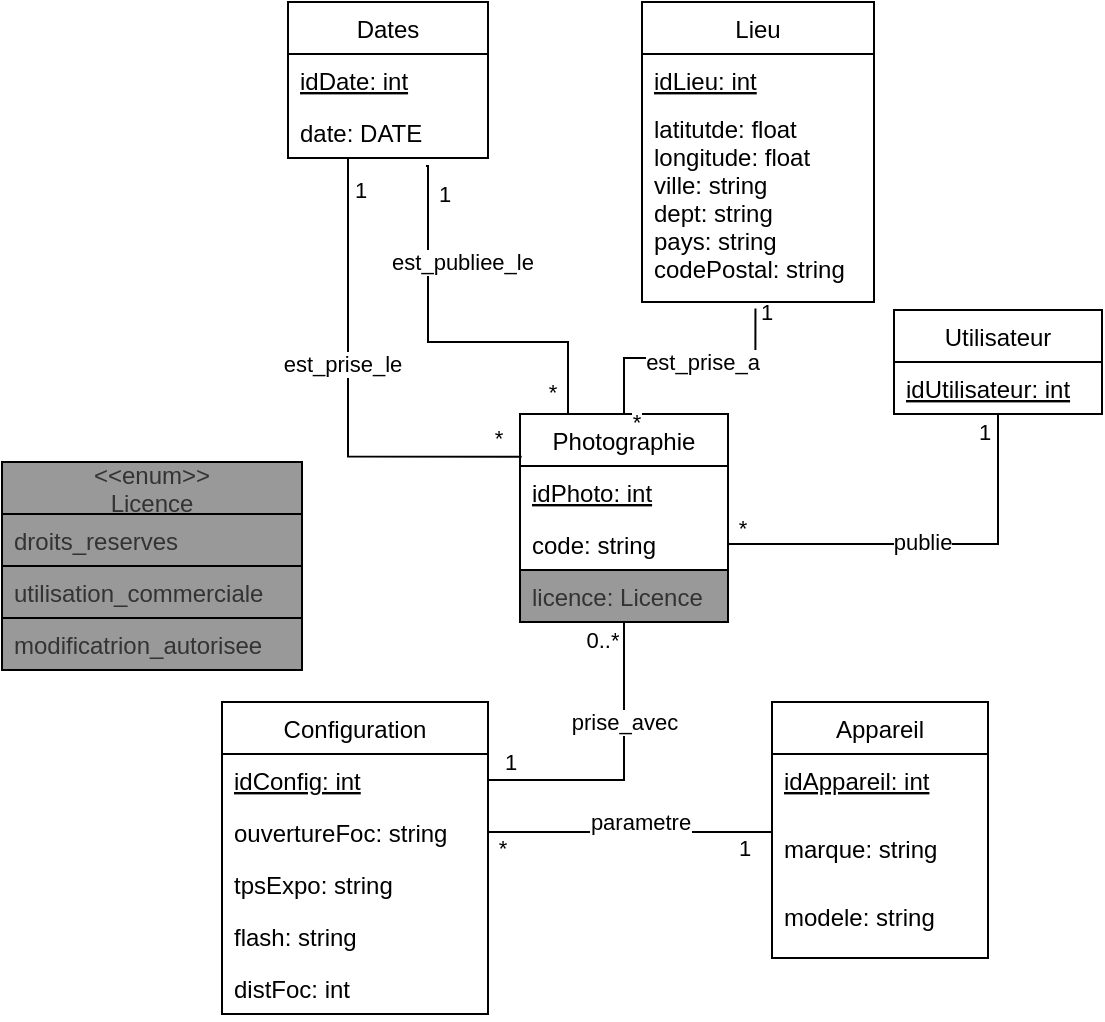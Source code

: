 <mxfile version="13.6.2" type="device"><diagram id="MHUiYJYXSn8oexh8cv4X" name="Page-1"><mxGraphModel dx="429" dy="853" grid="1" gridSize="10" guides="1" tooltips="1" connect="1" arrows="1" fold="1" page="1" pageScale="1" pageWidth="1169" pageHeight="827" math="0" shadow="0"><root><mxCell id="0"/><mxCell id="1" parent="0"/><mxCell id="zSAj-rcy8Ar_74sW1TDG-92" style="edgeStyle=orthogonalEdgeStyle;rounded=0;orthogonalLoop=1;jettySize=auto;html=1;endArrow=none;endFill=0;" parent="1" source="zSAj-rcy8Ar_74sW1TDG-100" target="zSAj-rcy8Ar_74sW1TDG-138" edge="1"><mxGeometry relative="1" as="geometry"/></mxCell><mxCell id="zSAj-rcy8Ar_74sW1TDG-93" value="0..*" style="edgeLabel;html=1;align=center;verticalAlign=middle;resizable=0;points=[];" parent="zSAj-rcy8Ar_74sW1TDG-92" vertex="1" connectable="0"><mxGeometry x="-0.821" y="1" relative="1" as="geometry"><mxPoint x="-12" y="-4" as="offset"/></mxGeometry></mxCell><mxCell id="zSAj-rcy8Ar_74sW1TDG-94" value="prise_avec" style="edgeLabel;html=1;align=center;verticalAlign=middle;resizable=0;points=[];" parent="zSAj-rcy8Ar_74sW1TDG-92" vertex="1" connectable="0"><mxGeometry x="-0.258" relative="1" as="geometry"><mxPoint y="-5" as="offset"/></mxGeometry></mxCell><mxCell id="zSAj-rcy8Ar_74sW1TDG-95" value="1" style="edgeLabel;html=1;align=center;verticalAlign=middle;resizable=0;points=[];" parent="zSAj-rcy8Ar_74sW1TDG-92" vertex="1" connectable="0"><mxGeometry x="0.788" y="-1" relative="1" as="geometry"><mxPoint x="-5" y="-8" as="offset"/></mxGeometry></mxCell><mxCell id="zSAj-rcy8Ar_74sW1TDG-96" style="edgeStyle=orthogonalEdgeStyle;rounded=0;orthogonalLoop=1;jettySize=auto;html=1;endArrow=none;endFill=0;entryX=0.69;entryY=1.154;entryDx=0;entryDy=0;entryPerimeter=0;" parent="1" source="zSAj-rcy8Ar_74sW1TDG-100" target="zSAj-rcy8Ar_74sW1TDG-122" edge="1"><mxGeometry relative="1" as="geometry"><mxPoint x="873" y="564" as="targetPoint"/><Array as="points"><mxPoint x="943" y="630"/><mxPoint x="873" y="630"/></Array></mxGeometry></mxCell><mxCell id="zSAj-rcy8Ar_74sW1TDG-97" value="est_publiee_le" style="edgeLabel;html=1;align=center;verticalAlign=middle;resizable=0;points=[];" parent="zSAj-rcy8Ar_74sW1TDG-96" vertex="1" connectable="0"><mxGeometry x="0.04" y="-3" relative="1" as="geometry"><mxPoint x="12" y="-37" as="offset"/></mxGeometry></mxCell><mxCell id="zSAj-rcy8Ar_74sW1TDG-98" value="1" style="edgeLabel;html=1;align=center;verticalAlign=middle;resizable=0;points=[];" parent="zSAj-rcy8Ar_74sW1TDG-96" vertex="1" connectable="0"><mxGeometry x="0.873" relative="1" as="geometry"><mxPoint x="7.97" y="2" as="offset"/></mxGeometry></mxCell><mxCell id="zSAj-rcy8Ar_74sW1TDG-99" value="*" style="edgeLabel;html=1;align=center;verticalAlign=middle;resizable=0;points=[];" parent="zSAj-rcy8Ar_74sW1TDG-96" vertex="1" connectable="0"><mxGeometry x="-0.678" y="-1" relative="1" as="geometry"><mxPoint x="-9.03" y="20.59" as="offset"/></mxGeometry></mxCell><mxCell id="zSAj-rcy8Ar_74sW1TDG-100" value="Photographie" style="swimlane;fontStyle=0;childLayout=stackLayout;horizontal=1;startSize=26;fillColor=none;horizontalStack=0;resizeParent=1;resizeParentMax=0;resizeLast=0;collapsible=1;marginBottom=0;" parent="1" vertex="1"><mxGeometry x="919" y="666" width="104" height="104" as="geometry"/></mxCell><mxCell id="zSAj-rcy8Ar_74sW1TDG-101" value="idPhoto: int" style="text;strokeColor=none;fillColor=none;align=left;verticalAlign=top;spacingLeft=4;spacingRight=4;overflow=hidden;rotatable=0;points=[[0,0.5],[1,0.5]];portConstraint=eastwest;fontStyle=4" parent="zSAj-rcy8Ar_74sW1TDG-100" vertex="1"><mxGeometry y="26" width="104" height="26" as="geometry"/></mxCell><mxCell id="zSAj-rcy8Ar_74sW1TDG-102" value="code: string" style="text;strokeColor=none;fillColor=none;align=left;verticalAlign=top;spacingLeft=4;spacingRight=4;overflow=hidden;rotatable=0;points=[[0,0.5],[1,0.5]];portConstraint=eastwest;fontStyle=0" parent="zSAj-rcy8Ar_74sW1TDG-100" vertex="1"><mxGeometry y="52" width="104" height="26" as="geometry"/></mxCell><mxCell id="zSAj-rcy8Ar_74sW1TDG-143" value="licence: Licence" style="text;align=left;verticalAlign=top;spacingLeft=4;spacingRight=4;overflow=hidden;rotatable=0;points=[[0,0.5],[1,0.5]];portConstraint=eastwest;fontStyle=0;fontColor=#333333;strokeColor=#000000;fillColor=#999999;" parent="zSAj-rcy8Ar_74sW1TDG-100" vertex="1"><mxGeometry y="78" width="104" height="26" as="geometry"/></mxCell><mxCell id="zSAj-rcy8Ar_74sW1TDG-104" style="edgeStyle=orthogonalEdgeStyle;rounded=0;orthogonalLoop=1;jettySize=auto;html=1;endArrow=none;endFill=0;exitX=0.489;exitY=1.033;exitDx=0;exitDy=0;exitPerimeter=0;" parent="1" source="zSAj-rcy8Ar_74sW1TDG-119" target="zSAj-rcy8Ar_74sW1TDG-100" edge="1"><mxGeometry relative="1" as="geometry"><mxPoint x="960" y="530" as="sourcePoint"/><Array as="points"><mxPoint x="1037" y="638"/><mxPoint x="971" y="638"/></Array></mxGeometry></mxCell><mxCell id="zSAj-rcy8Ar_74sW1TDG-105" value="est_prise_a" style="edgeLabel;html=1;align=center;verticalAlign=middle;resizable=0;points=[];" parent="zSAj-rcy8Ar_74sW1TDG-104" vertex="1" connectable="0"><mxGeometry x="-0.178" y="1" relative="1" as="geometry"><mxPoint x="-2.73" y="1" as="offset"/></mxGeometry></mxCell><mxCell id="zSAj-rcy8Ar_74sW1TDG-106" value="1" style="edgeLabel;html=1;align=center;verticalAlign=middle;resizable=0;points=[];" parent="zSAj-rcy8Ar_74sW1TDG-104" vertex="1" connectable="0"><mxGeometry x="-0.781" y="-1" relative="1" as="geometry"><mxPoint x="6" y="-12" as="offset"/></mxGeometry></mxCell><mxCell id="zSAj-rcy8Ar_74sW1TDG-107" value="*" style="edgeLabel;html=1;align=center;verticalAlign=middle;resizable=0;points=[];" parent="zSAj-rcy8Ar_74sW1TDG-104" vertex="1" connectable="0"><mxGeometry x="0.69" y="2" relative="1" as="geometry"><mxPoint x="4" y="22" as="offset"/></mxGeometry></mxCell><mxCell id="zSAj-rcy8Ar_74sW1TDG-108" style="edgeStyle=orthogonalEdgeStyle;rounded=0;orthogonalLoop=1;jettySize=auto;html=1;exitX=1;exitY=0.5;exitDx=0;exitDy=0;endArrow=none;endFill=0;" parent="1" source="zSAj-rcy8Ar_74sW1TDG-102" target="zSAj-rcy8Ar_74sW1TDG-124" edge="1"><mxGeometry relative="1" as="geometry"/></mxCell><mxCell id="zSAj-rcy8Ar_74sW1TDG-109" value="1" style="edgeLabel;html=1;align=center;verticalAlign=middle;resizable=0;points=[];" parent="zSAj-rcy8Ar_74sW1TDG-108" vertex="1" connectable="0"><mxGeometry x="0.913" y="1" relative="1" as="geometry"><mxPoint x="-6" as="offset"/></mxGeometry></mxCell><mxCell id="zSAj-rcy8Ar_74sW1TDG-110" value="*" style="edgeLabel;html=1;align=center;verticalAlign=middle;resizable=0;points=[];" parent="zSAj-rcy8Ar_74sW1TDG-108" vertex="1" connectable="0"><mxGeometry x="-0.891" relative="1" as="geometry"><mxPoint x="-4" y="-8" as="offset"/></mxGeometry></mxCell><mxCell id="zSAj-rcy8Ar_74sW1TDG-111" value="publie" style="edgeLabel;html=1;align=center;verticalAlign=middle;resizable=0;points=[];" parent="zSAj-rcy8Ar_74sW1TDG-108" vertex="1" connectable="0"><mxGeometry x="0.003" y="2" relative="1" as="geometry"><mxPoint x="-3.69" y="1" as="offset"/></mxGeometry></mxCell><mxCell id="zSAj-rcy8Ar_74sW1TDG-112" style="edgeStyle=orthogonalEdgeStyle;rounded=0;orthogonalLoop=1;jettySize=auto;html=1;endArrow=none;endFill=0;entryX=0.008;entryY=0.205;entryDx=0;entryDy=0;entryPerimeter=0;" parent="1" source="zSAj-rcy8Ar_74sW1TDG-120" target="zSAj-rcy8Ar_74sW1TDG-100" edge="1"><mxGeometry relative="1" as="geometry"><Array as="points"><mxPoint x="833" y="687"/></Array></mxGeometry></mxCell><mxCell id="zSAj-rcy8Ar_74sW1TDG-113" value="1" style="edgeLabel;html=1;align=center;verticalAlign=middle;resizable=0;points=[];" parent="zSAj-rcy8Ar_74sW1TDG-112" vertex="1" connectable="0"><mxGeometry x="-0.82" relative="1" as="geometry"><mxPoint x="6" y="-6" as="offset"/></mxGeometry></mxCell><mxCell id="zSAj-rcy8Ar_74sW1TDG-114" value="est_prise_le" style="edgeLabel;html=1;align=center;verticalAlign=middle;resizable=0;points=[];" parent="zSAj-rcy8Ar_74sW1TDG-112" vertex="1" connectable="0"><mxGeometry x="-0.479" y="-1" relative="1" as="geometry"><mxPoint x="-2" y="41" as="offset"/></mxGeometry></mxCell><mxCell id="zSAj-rcy8Ar_74sW1TDG-115" value="*" style="edgeLabel;html=1;align=center;verticalAlign=middle;resizable=0;points=[];" parent="zSAj-rcy8Ar_74sW1TDG-112" vertex="1" connectable="0"><mxGeometry x="0.758" y="1" relative="1" as="geometry"><mxPoint x="17" y="-9" as="offset"/></mxGeometry></mxCell><mxCell id="zSAj-rcy8Ar_74sW1TDG-120" value="Dates" style="swimlane;fontStyle=0;childLayout=stackLayout;horizontal=1;startSize=26;fillColor=none;horizontalStack=0;resizeParent=1;resizeParentMax=0;resizeLast=0;collapsible=1;marginBottom=0;" parent="1" vertex="1"><mxGeometry x="803" y="460" width="100" height="78" as="geometry"/></mxCell><mxCell id="zSAj-rcy8Ar_74sW1TDG-121" value="idDate: int" style="text;strokeColor=none;fillColor=none;align=left;verticalAlign=top;spacingLeft=4;spacingRight=4;overflow=hidden;rotatable=0;points=[[0,0.5],[1,0.5]];portConstraint=eastwest;fontStyle=4" parent="zSAj-rcy8Ar_74sW1TDG-120" vertex="1"><mxGeometry y="26" width="100" height="26" as="geometry"/></mxCell><mxCell id="zSAj-rcy8Ar_74sW1TDG-122" value="date: DATE" style="text;strokeColor=none;fillColor=none;align=left;verticalAlign=top;spacingLeft=4;spacingRight=4;overflow=hidden;rotatable=0;points=[[0,0.5],[1,0.5]];portConstraint=eastwest;" parent="zSAj-rcy8Ar_74sW1TDG-120" vertex="1"><mxGeometry y="52" width="100" height="26" as="geometry"/></mxCell><mxCell id="zSAj-rcy8Ar_74sW1TDG-124" value="Utilisateur" style="swimlane;fontStyle=0;childLayout=stackLayout;horizontal=1;startSize=26;fillColor=none;horizontalStack=0;resizeParent=1;resizeParentMax=0;resizeLast=0;collapsible=1;marginBottom=0;" parent="1" vertex="1"><mxGeometry x="1106" y="614" width="104" height="52" as="geometry"/></mxCell><mxCell id="zSAj-rcy8Ar_74sW1TDG-125" value="idUtilisateur: int" style="text;strokeColor=none;fillColor=none;align=left;verticalAlign=top;spacingLeft=4;spacingRight=4;overflow=hidden;rotatable=0;points=[[0,0.5],[1,0.5]];portConstraint=eastwest;fontStyle=4" parent="zSAj-rcy8Ar_74sW1TDG-124" vertex="1"><mxGeometry y="26" width="104" height="26" as="geometry"/></mxCell><mxCell id="zSAj-rcy8Ar_74sW1TDG-126" style="edgeStyle=orthogonalEdgeStyle;rounded=0;orthogonalLoop=1;jettySize=auto;html=1;entryX=0;entryY=0.147;entryDx=0;entryDy=0;entryPerimeter=0;endArrow=none;endFill=0;exitX=1;exitY=0.5;exitDx=0;exitDy=0;" parent="1" source="zSAj-rcy8Ar_74sW1TDG-139" target="zSAj-rcy8Ar_74sW1TDG-135" edge="1"><mxGeometry relative="1" as="geometry"/></mxCell><mxCell id="zSAj-rcy8Ar_74sW1TDG-127" value="parametre" style="edgeLabel;html=1;align=center;verticalAlign=middle;resizable=0;points=[];" parent="zSAj-rcy8Ar_74sW1TDG-126" vertex="1" connectable="0"><mxGeometry x="0.242" y="2" relative="1" as="geometry"><mxPoint x="-12" y="-3" as="offset"/></mxGeometry></mxCell><mxCell id="zSAj-rcy8Ar_74sW1TDG-128" value="1" style="edgeLabel;html=1;align=center;verticalAlign=middle;resizable=0;points=[];" parent="zSAj-rcy8Ar_74sW1TDG-126" vertex="1" connectable="0"><mxGeometry x="0.794" y="-2" relative="1" as="geometry"><mxPoint y="6" as="offset"/></mxGeometry></mxCell><mxCell id="zSAj-rcy8Ar_74sW1TDG-129" value="*" style="edgeLabel;html=1;align=center;verticalAlign=middle;resizable=0;points=[];" parent="zSAj-rcy8Ar_74sW1TDG-126" vertex="1" connectable="0"><mxGeometry x="-0.83" relative="1" as="geometry"><mxPoint x="-5" y="8" as="offset"/></mxGeometry></mxCell><mxCell id="zSAj-rcy8Ar_74sW1TDG-116" value="Lieu" style="swimlane;fontStyle=0;childLayout=stackLayout;horizontal=1;startSize=26;fillColor=none;horizontalStack=0;resizeParent=1;resizeParentMax=0;resizeLast=0;collapsible=1;marginBottom=0;" parent="1" vertex="1"><mxGeometry x="980" y="460" width="116" height="150" as="geometry"/></mxCell><mxCell id="zSAj-rcy8Ar_74sW1TDG-117" value="idLieu: int" style="text;strokeColor=none;fillColor=none;align=left;verticalAlign=top;spacingLeft=4;spacingRight=4;overflow=hidden;rotatable=0;points=[[0,0.5],[1,0.5]];portConstraint=eastwest;fontStyle=4" parent="zSAj-rcy8Ar_74sW1TDG-116" vertex="1"><mxGeometry y="26" width="116" height="24" as="geometry"/></mxCell><mxCell id="zSAj-rcy8Ar_74sW1TDG-119" value="latitutde: float&#10;longitude: float&#10;ville: string&#10;dept: string&#10;pays: string&#10;codePostal: string" style="text;strokeColor=none;fillColor=none;align=left;verticalAlign=top;spacingLeft=4;spacingRight=4;overflow=hidden;rotatable=0;points=[[0,0.5],[1,0.5]];portConstraint=eastwest;" parent="zSAj-rcy8Ar_74sW1TDG-116" vertex="1"><mxGeometry y="50" width="116" height="100" as="geometry"/></mxCell><mxCell id="zSAj-rcy8Ar_74sW1TDG-133" value="Appareil" style="swimlane;fontStyle=0;childLayout=stackLayout;horizontal=1;startSize=26;fillColor=none;horizontalStack=0;resizeParent=1;resizeParentMax=0;resizeLast=0;collapsible=1;marginBottom=0;" parent="1" vertex="1"><mxGeometry x="1045" y="810" width="108" height="128" as="geometry"/></mxCell><mxCell id="zSAj-rcy8Ar_74sW1TDG-134" value="idAppareil: int" style="text;strokeColor=none;fillColor=none;align=left;verticalAlign=top;spacingLeft=4;spacingRight=4;overflow=hidden;rotatable=0;points=[[0,0.5],[1,0.5]];portConstraint=eastwest;fontStyle=4" parent="zSAj-rcy8Ar_74sW1TDG-133" vertex="1"><mxGeometry y="26" width="108" height="34" as="geometry"/></mxCell><mxCell id="zSAj-rcy8Ar_74sW1TDG-135" value="marque: string" style="text;strokeColor=none;fillColor=none;align=left;verticalAlign=top;spacingLeft=4;spacingRight=4;overflow=hidden;rotatable=0;points=[[0,0.5],[1,0.5]];portConstraint=eastwest;fontStyle=0" parent="zSAj-rcy8Ar_74sW1TDG-133" vertex="1"><mxGeometry y="60" width="108" height="34" as="geometry"/></mxCell><mxCell id="zSAj-rcy8Ar_74sW1TDG-136" value="modele: string" style="text;strokeColor=none;fillColor=none;align=left;verticalAlign=top;spacingLeft=4;spacingRight=4;overflow=hidden;rotatable=0;points=[[0,0.5],[1,0.5]];portConstraint=eastwest;fontStyle=0" parent="zSAj-rcy8Ar_74sW1TDG-133" vertex="1"><mxGeometry y="94" width="108" height="34" as="geometry"/></mxCell><mxCell id="zSAj-rcy8Ar_74sW1TDG-137" value="Configuration" style="swimlane;fontStyle=0;childLayout=stackLayout;horizontal=1;startSize=26;fillColor=none;horizontalStack=0;resizeParent=1;resizeParentMax=0;resizeLast=0;collapsible=1;marginBottom=0;" parent="1" vertex="1"><mxGeometry x="770" y="810" width="133" height="156" as="geometry"><mxRectangle x="310" y="200" width="100" height="26" as="alternateBounds"/></mxGeometry></mxCell><mxCell id="zSAj-rcy8Ar_74sW1TDG-138" value="idConfig: int" style="text;strokeColor=none;fillColor=none;align=left;verticalAlign=top;spacingLeft=4;spacingRight=4;overflow=hidden;rotatable=0;points=[[0,0.5],[1,0.5]];portConstraint=eastwest;fontStyle=4" parent="zSAj-rcy8Ar_74sW1TDG-137" vertex="1"><mxGeometry y="26" width="133" height="26" as="geometry"/></mxCell><mxCell id="zSAj-rcy8Ar_74sW1TDG-139" value="ouvertureFoc: string" style="text;strokeColor=none;fillColor=none;align=left;verticalAlign=top;spacingLeft=4;spacingRight=4;overflow=hidden;rotatable=0;points=[[0,0.5],[1,0.5]];portConstraint=eastwest;fontStyle=0" parent="zSAj-rcy8Ar_74sW1TDG-137" vertex="1"><mxGeometry y="52" width="133" height="26" as="geometry"/></mxCell><mxCell id="zSAj-rcy8Ar_74sW1TDG-140" value="tpsExpo: string" style="text;strokeColor=none;fillColor=none;align=left;verticalAlign=top;spacingLeft=4;spacingRight=4;overflow=hidden;rotatable=0;points=[[0,0.5],[1,0.5]];portConstraint=eastwest;fontStyle=0" parent="zSAj-rcy8Ar_74sW1TDG-137" vertex="1"><mxGeometry y="78" width="133" height="26" as="geometry"/></mxCell><mxCell id="zSAj-rcy8Ar_74sW1TDG-141" value="flash: string" style="text;strokeColor=none;fillColor=none;align=left;verticalAlign=top;spacingLeft=4;spacingRight=4;overflow=hidden;rotatable=0;points=[[0,0.5],[1,0.5]];portConstraint=eastwest;fontStyle=0" parent="zSAj-rcy8Ar_74sW1TDG-137" vertex="1"><mxGeometry y="104" width="133" height="26" as="geometry"/></mxCell><mxCell id="zSAj-rcy8Ar_74sW1TDG-142" value="distFoc: int" style="text;strokeColor=none;fillColor=none;align=left;verticalAlign=top;spacingLeft=4;spacingRight=4;overflow=hidden;rotatable=0;points=[[0,0.5],[1,0.5]];portConstraint=eastwest;fontStyle=0" parent="zSAj-rcy8Ar_74sW1TDG-137" vertex="1"><mxGeometry y="130" width="133" height="26" as="geometry"/></mxCell><mxCell id="zSAj-rcy8Ar_74sW1TDG-144" value="&lt;&lt;enum&gt;&gt;&#10;Licence" style="swimlane;fontStyle=0;childLayout=stackLayout;horizontal=1;startSize=26;horizontalStack=0;resizeParent=1;resizeParentMax=0;resizeLast=0;collapsible=1;marginBottom=0;fontColor=#333333;fillColor=#999999;" parent="1" vertex="1"><mxGeometry x="660" y="690" width="150" height="104" as="geometry"/></mxCell><mxCell id="zSAj-rcy8Ar_74sW1TDG-145" value="droits_reserves" style="text;align=left;verticalAlign=top;spacingLeft=4;spacingRight=4;overflow=hidden;rotatable=0;points=[[0,0.5],[1,0.5]];portConstraint=eastwest;fontStyle=0;fontColor=#333333;fillColor=#999999;strokeColor=#000000;" parent="zSAj-rcy8Ar_74sW1TDG-144" vertex="1"><mxGeometry y="26" width="150" height="26" as="geometry"/></mxCell><mxCell id="zSAj-rcy8Ar_74sW1TDG-146" value="utilisation_commerciale" style="text;align=left;verticalAlign=top;spacingLeft=4;spacingRight=4;overflow=hidden;rotatable=0;points=[[0,0.5],[1,0.5]];portConstraint=eastwest;fontStyle=0;fontColor=#333333;fillColor=#999999;strokeColor=#000000;" parent="zSAj-rcy8Ar_74sW1TDG-144" vertex="1"><mxGeometry y="52" width="150" height="26" as="geometry"/></mxCell><mxCell id="zSAj-rcy8Ar_74sW1TDG-147" value="modificatrion_autorisee" style="text;align=left;verticalAlign=top;spacingLeft=4;spacingRight=4;overflow=hidden;rotatable=0;points=[[0,0.5],[1,0.5]];portConstraint=eastwest;fontStyle=0;fontColor=#333333;fillColor=#999999;strokeColor=#000000;" parent="zSAj-rcy8Ar_74sW1TDG-144" vertex="1"><mxGeometry y="78" width="150" height="26" as="geometry"/></mxCell></root></mxGraphModel></diagram></mxfile>